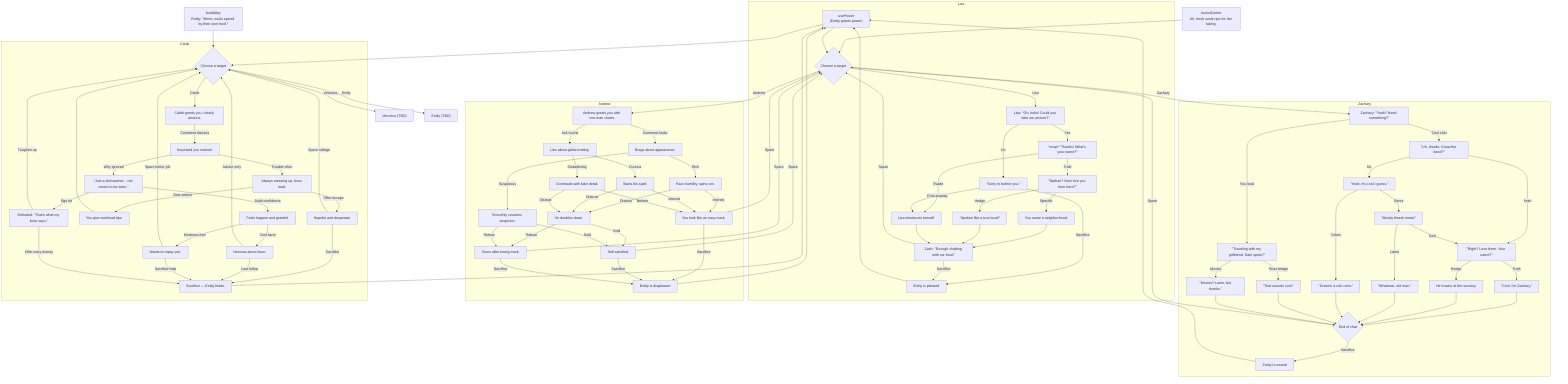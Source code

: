 flowchart TD
    %% GLOBAL NODES
    usePower["usePower<br/>(Entity grants power)"]

    %% TOURIST CENTER
    tcStart["touristCenter<br/>Ah, fresh souls ripe for the taking."] --> tcSelect
    tcSelect{"Choose a target"} -->|Lisa| L0
    tcSelect -->|Zachary| Z0
    tcSelect -->|Andrew| A0
    usePower --> tcSelect

    %% Lisa
    subgraph LisaBranch["Lisa"]
        direction LR
        L0["Lisa: &quot;Oh, hello! Could you take our picture?&quot;"] -->|Yes| L1
        L0 -->|No| L2

        L1["*snap* &quot;Thanks! What's your name?&quot;"] -->|Truth| L1a
        L1 -->|Evade| L1b

        L1a["&quot;Nathan? Nice! Are you from here?&quot;"] -->|Specific| L1a1
        L1a -->|Hedge| L1a2
        L1a1["You name a neighborhood."] --> L3
        L1a2["&quot;Spoken like a true local!&quot;"] --> L3

        L1b["Lisa introduces herself."] --> L3

        L2["&quot;Sorry to bother you.&quot;"] -->|"Chat anyway"| L1b
        L2 -->|Sacrifice| L_sac

        L3["Zach: &quot;Enough chatting with our food.&quot;"] -->|Sacrifice| L_sac
        L3 -->|Spare| tcSelect

        L_sac["Entity is pleased"] --> usePower
    end

    %% Zachary
    subgraph ZacharyBranch["Zachary"]
        direction LR
        Z0["Zachary: &quot;Yeah? Need something?&quot;"] -->|Cool shirt| Z1
        Z0 -->|You local| ZQ0

        Z1["&quot;Uh, thanks. Know the band?&quot;"] -->|Yeah| Z2
        Z1 -->|No| Z3

        Z2["&quot;Right? Love them. Your name?&quot;"] -->|Truth| Z2a
        Z2 -->|Hedge| Z2b
        Z2a["&quot;Cool. I'm Zachary.&quot;"] --> Z4
        Z2b["He frowns at the secrecy."] --> Z4

        Z3["&quot;Yeah, it's cool I guess.&quot;"] -->|Genre| Z3a
        Z3 -->|Colors| Z3b
        Z3a["&quot;Mostly thrash metal.&quot;"] -->|Cool| Z2
        Z3a -->|Lame| Z3aL
        Z3aL["&quot;Whatever, old man.&quot;"] --> Z4
        Z3b["&quot;Green's a sick color.&quot;"] --> Z4

        Z4{"End of chat"} -->|Sacrifice| Z_sac
        Z4 -->|Spare| tcSelect

        ZQ0["&quot;Traveling with my girlfriend. Date spots?&quot;"] -->|River bridge| ZQ1
        ZQ0 -->|Movies| ZQ2
        ZQ1["&quot;That sounds cool.&quot;"] --> Z4
        ZQ2["&quot;Movies? Lame, but thanks.&quot;"] --> Z4

        Z_sac["Entity is neutral"] --> usePower
    end

    %% Andrew
    subgraph AndrewBranch["Andrew"]
        direction LR
        A0["Andrew greets you with con-man charm."] -->|Comment looks| A1
        A0 -->|Ask tourist| AQ0

        A1["Brags about appearance."] -->|Rich| A1a
        A1 -->|Suspicious| A1b
        A1a["Faux humility, spins con."] -->|Interest| A2
        A1a -->|Distrust| A3

        A2["You look like an easy mark."] -->|Sacrifice| A_sac
        A2 -->|Spare| tcSelect

        A3["He doubles down."] -->|Sold| A4
        A3 -->|Refuse| A5
        A4["Self-satisfied."] -->|Sacrifice| A_sac
        A4 -->|Spare| tcSelect
        A5["Sours after losing mark."] -->|Sacrifice| A_sac
        A5 -->|Spare| tcSelect

        A1b["Smoothly counters suspicion."] -->|Sold| A4
        A1b -->|Refuse| A5

        AQ0["Lies about globe-trotting."] -->|Curious| AQ1
        AQ0 -->|Disbelieving| AQ2
        AQ1["Starts his spiel."] -->|Interest| A2
        AQ1 -->|Distrust| A3
        AQ2["Overloads with fake detail."] -->|Believe| A2
        AQ2 -->|Distrust| A3

        A_sac["Entity is displeased"] --> usePower
    end

    %% FOOD ALLEY
    faStart["foodAlley<br/>Entity: &quot;Mmm, souls spiced by their own food.&quot;"] --> faSelect
    usePower --> faSelect
    faSelect{"Choose a target"} -->|Caleb| C0
    faSelect -->|Veronica| V_placeholder
    faSelect -->|Emily| E_placeholder

    %% Caleb
    subgraph CalebBranch["Caleb"]
        direction LR
        C0["Caleb greets you, clearly anxious."] -->|Comment distress| C_comment

        C_comment["Surprised you noticed."] -->|Trouble often| C_trouble
        C_comment -->|Why ignored| C_attention

        C_trouble["Always messing up, boss mad."] -->|Offer escape| C_offer
        C_trouble -->|Give advice| C_advice
        C_offer["Hopeful and desperate."] -->|Sacrifice| C_sac
        C_offer -->|Spare college| faSelect
        C_advice["You give workload tips."] --> faSelect

        C_attention["&quot;Just a dishwasher... not meant to be seen.&quot;"] -->|Build confidence| C_conf
        C_attention -->|Ego hit| C_ego

        C_conf["Feels happier and grateful."] -->|Cost favor| C_cost
        C_conf -->|Kindness free| C_free

        C_cost["Nervous about favor."] -->|Lure follow| C_sac
        C_cost -->|Advice only| faSelect

        C_free["Wants to repay you."] -->|Sacrifice help| C_sac
        C_free -->|Spare better job| faSelect

        C_ego["Defeated: &quot;That's what my boss says.&quot;"] -->|Offer easy money| C_sac
        C_ego -->|Toughen up| faSelect

        C_sac["Sacrifice — Entity feeds."] --> usePower
    end

    %% Placeholders
    V_placeholder["Veronica (TBD)"]
    E_placeholder["Emily (TBD)"]